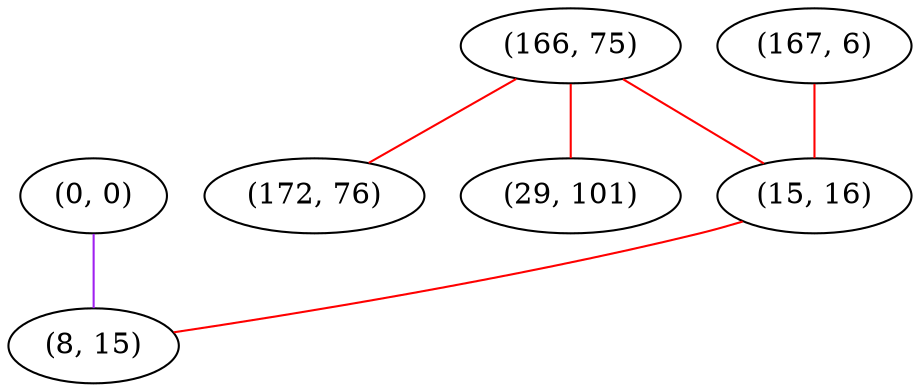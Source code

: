 graph "" {
"(0, 0)";
"(166, 75)";
"(167, 6)";
"(172, 76)";
"(15, 16)";
"(29, 101)";
"(8, 15)";
"(0, 0)" -- "(8, 15)"  [color=purple, key=0, weight=4];
"(166, 75)" -- "(172, 76)"  [color=red, key=0, weight=1];
"(166, 75)" -- "(15, 16)"  [color=red, key=0, weight=1];
"(166, 75)" -- "(29, 101)"  [color=red, key=0, weight=1];
"(167, 6)" -- "(15, 16)"  [color=red, key=0, weight=1];
"(15, 16)" -- "(8, 15)"  [color=red, key=0, weight=1];
}
